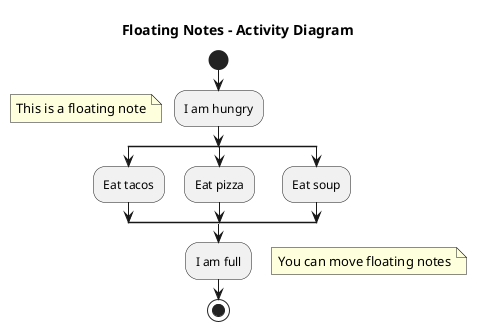 @startuml Floating_Notes

title Floating Notes - Activity Diagram

start

:I am hungry;

floating note: This is a floating note

split
	:Eat tacos;
split again
	:Eat pizza;
split again
	:Eat soup;
end split

:I am full;

floating note right: You can move floating notes

stop

@enduml